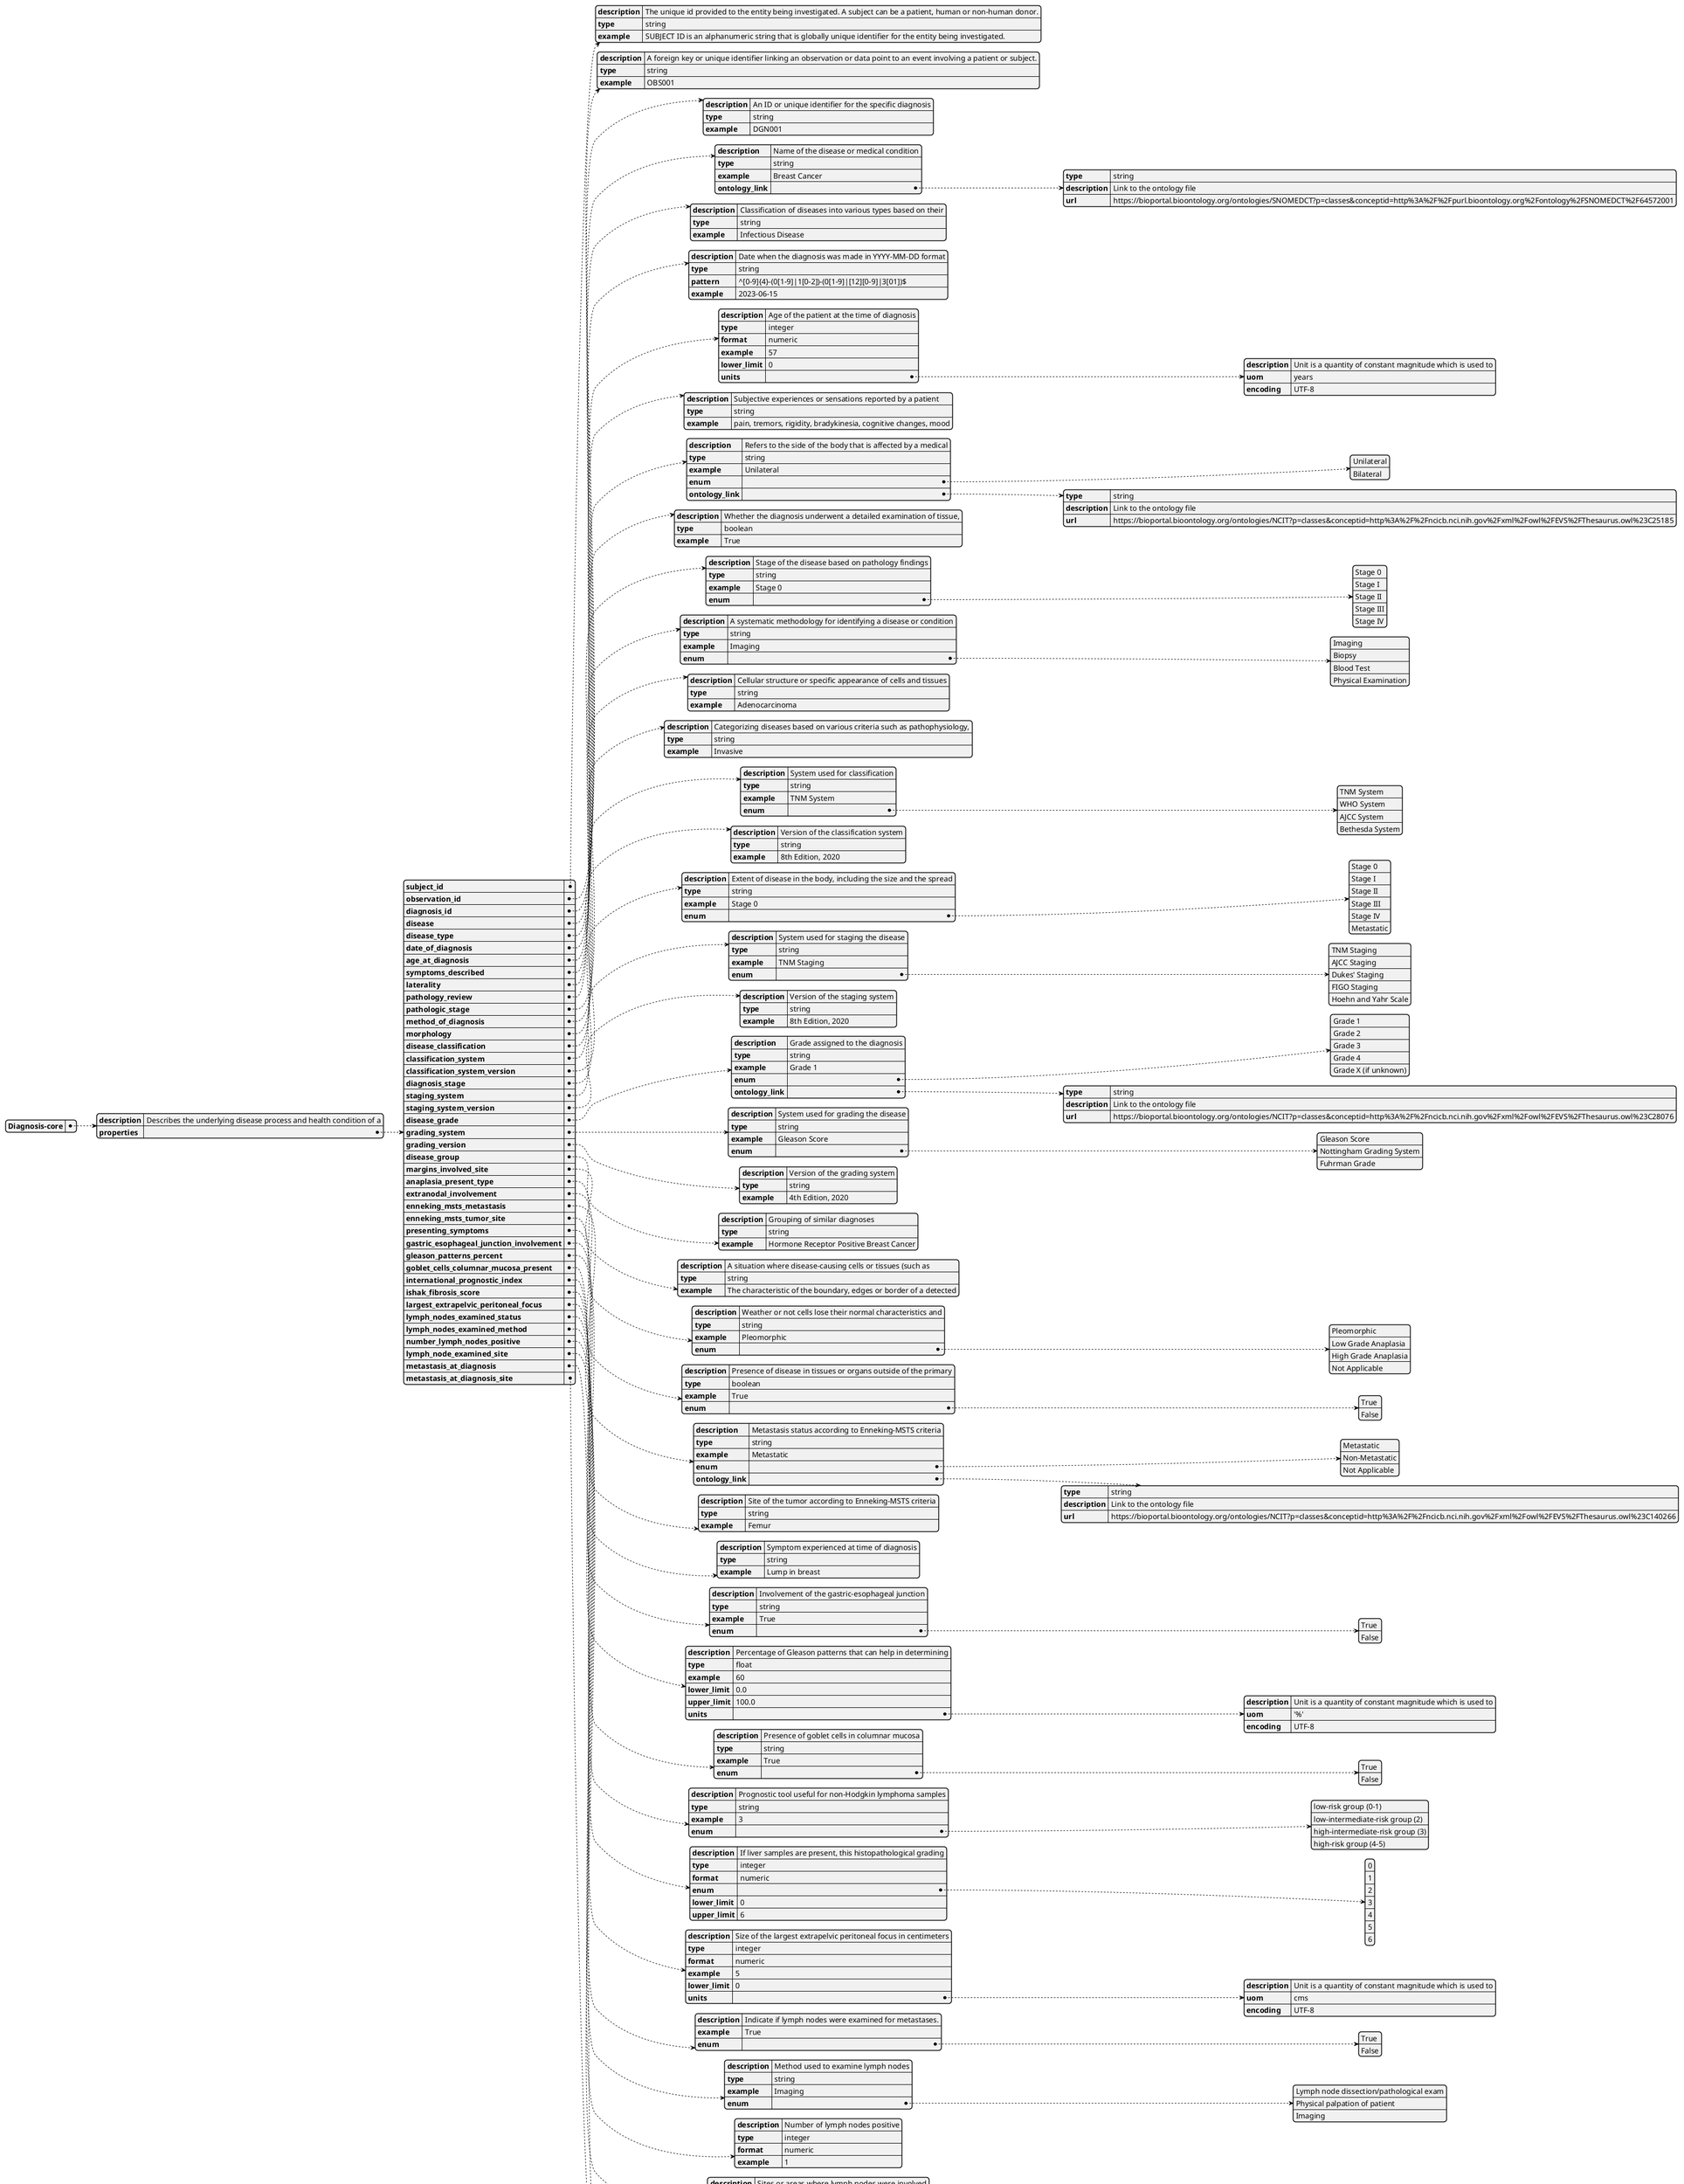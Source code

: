 @startyaml Diagnosis-core  
  Diagnosis-core:
    description: Describes the underlying disease process and health condition of a
      subject n based on clinical evidence and reasoning. Details include type of diseases,
      methods of diagnosis, classification of diseases and symptoms.
    properties:
          subject_id:
            description: The unique id provided to the entity being investigated. A subject can be a patient, human or non-human donor.
            type: string
            example: SUBJECT ID is an alphanumeric string that is globally unique identifier for the entity being investigated.
          observation_id:
            description: A foreign key or unique identifier linking an observation or data point to an event involving a patient or subject.
            type: string
            example: "OBS001"
          diagnosis_id:
            description: An ID or unique identifier for the specific diagnosis
            type: string
            example: DGN001
          disease:
            description: Name of the disease or medical condition
            type: string
            example: Breast Cancer
            ontology_link:
              type: string
              description: Link to the ontology file
              url: https://bioportal.bioontology.org/ontologies/SNOMEDCT?p=classes&conceptid=http%3A%2F%2Fpurl.bioontology.org%2Fontology%2FSNOMEDCT%2F64572001
          disease_type:
            description: Classification of diseases into various types based on their
              causes, characteristics, and the systems they affect
            type: string
            example: Infectious Disease
          date_of_diagnosis:
            description: Date when the diagnosis was made in YYYY-MM-DD format
            type: string
            pattern: "^[0-9]{4}-(0[1-9]|1[0-2])-(0[1-9]|[12][0-9]|3[01])$"
            example: 2023-06-15
          age_at_diagnosis:
            description: Age of the patient at the time of diagnosis
            type: integer
            format: numeric
            example: 57
            lower_limit: 0
            units:
              description: Unit is a quantity of constant magnitude which is used to
                measure the magnitudes of other quantities of the same manner
              uom: years
              encoding: UTF-8
          symptoms_described:
            description: Subjective experiences or sensations reported by a patient
              that indicate a departure from normal function, health, or feeling
            type: string
            example: pain, tremors, rigidity, bradykinesia, cognitive changes, mood
              fluctuations
          laterality:
            description: Refers to the side of the body that is affected by a medical
              condition or disease
            type: string
            example: Unilateral
            enum:
            - Unilateral
            - Bilateral
            ontology_link:
              type: string
              description: Link to the ontology file
              url: https://bioportal.bioontology.org/ontologies/NCIT?p=classes&conceptid=http%3A%2F%2Fncicb.nci.nih.gov%2Fxml%2Fowl%2FEVS%2FThesaurus.owl%23C25185
          pathology_review:
            description: Whether the diagnosis underwent a detailed examination of tissue,
              cell, or body fluid samples to diagnose disease and understand its progression,
              etiology, and effects on the body
            type: boolean
            example: True
          pathologic_stage:
            description: Stage of the disease based on pathology findings
            type: string
            example: Stage 0
            enum:
            - Stage 0
            - Stage I
            - Stage II
            - Stage III
            - Stage IV
          method_of_diagnosis:
            description: A systematic methodology for identifying a disease or condition
              based on a patients symptoms, medical history, physical examination, and
              various diagnostic tests
            type: string
            example: Imaging
            enum:
            - Imaging
            - Biopsy
            - Blood Test
            - Physical Examination
          morphology:
            description: Cellular structure or specific appearance of cells and tissues
              (normal and abnormal) under the light or electron microscope
            type: string
            example: Adenocarcinoma
          disease_classification:
            description: Categorizing diseases based on various criteria such as pathophysiology,
              clinical manifestations, and affected systems
            type: string
            example: Invasive
          classification_system:
            description: System used for classification
            type: string
            example: TNM System
            enum:
            - TNM System
            - WHO System
            - AJCC System
            - Bethesda System
          classification_system_version:
            description: Version of the classification system
            type: string
            example: 8th Edition, 2020
          diagnosis_stage:
            description: Extent of disease in the body, including the size and the spread
            type: string
            example: Stage 0
            enum:
            - Stage 0
            - Stage I
            - Stage II
            - Stage III
            - Stage IV
            - Metastatic
          staging_system:
            description: System used for staging the disease
            type: string
            example: TNM Staging
            enum:
            - TNM Staging
            - AJCC Staging
            - Dukes' Staging
            - FIGO Staging
            - Hoehn and Yahr Scale
          staging_system_version:
            description: Version of the staging system
            type: string
            example: 8th Edition, 2020
          disease_grade:
            description: Grade assigned to the diagnosis
            type: string
            example: Grade 1
            enum:
            - Grade 1
            - Grade 2
            - Grade 3
            - Grade 4
            - Grade X (if unknown)
            ontology_link:
              type: string
              description: Link to the ontology file
              url: https://bioportal.bioontology.org/ontologies/NCIT?p=classes&conceptid=http%3A%2F%2Fncicb.nci.nih.gov%2Fxml%2Fowl%2FEVS%2FThesaurus.owl%23C28076
          grading_system:
            description: System used for grading the disease
            type: string
            example: Gleason Score
            enum:
            - Gleason Score
            - Nottingham Grading System
            - Fuhrman Grade
          grading_version:
            description: Version of the grading system
            type: string
            example: 4th Edition, 2020
          disease_group:
            description: Grouping of similar diagnoses
            type: string
            example: Hormone Receptor Positive Breast Cancer
          margins_involved_site:
            description: A situation where disease-causing cells or tissues (such as
              cancer cells, infectious agents, or abnormal tissue) are present at the
              outer edges (margins) of the tissue that has been surgically removed
            type: string
            example: The characteristic of the boundary, edges or border of a detected
              lesion
          anaplasia_present_type:
            description: Weather or not cells lose their normal characteristics and
              differentiation, appearing more primitive or embryonic
            type: string
            example: Pleomorphic
            enum:
            - Pleomorphic
            - Low Grade Anaplasia
            - High Grade Anaplasia
            - Not Applicable
          extranodal_involvement:
            description: Presence of disease in tissues or organs outside of the primary
              lymph nodes
            type: boolean
            example: True
            enum:
            - True
            - False
          enneking_msts_metastasis:
            description: Metastasis status according to Enneking-MSTS criteria
            type: string
            example: Metastatic
            enum:
            - Metastatic
            - Non-Metastatic
            - Not Applicable
            ontology_link:
              type: string
              description: Link to the ontology file
              url: https://bioportal.bioontology.org/ontologies/NCIT?p=classes&conceptid=http%3A%2F%2Fncicb.nci.nih.gov%2Fxml%2Fowl%2FEVS%2FThesaurus.owl%23C140266
          enneking_msts_tumor_site:
            description: Site of the tumor according to Enneking-MSTS criteria
            type: string
            example: Femur
          presenting_symptoms:
            description: Symptom experienced at time of diagnosis
            type: string
            example: Lump in breast
          gastric_esophageal_junction_involvement:
            description: Involvement of the gastric-esophageal junction
            type: string
            example: True
            enum:
            - True
            - False
          gleason_patterns_percent:
            description: Percentage of Gleason patterns that can help in determining
              the aggressiveness of prostate cancer if present in a tissue sample
            type: float
            example: 60
            lower_limit: 0.0
            upper_limit: 100.0
            units:
              description: Unit is a quantity of constant magnitude which is used to
                measure the magnitudes of other quantities of the same manner
              uom: '%'
              encoding: UTF-8
          goblet_cells_columnar_mucosa_present:
            description: Presence of goblet cells in columnar mucosa
            type: string
            example: True
            enum:
            - True
            - False
          international_prognostic_index:
            description: Prognostic tool useful for non-Hodgkin lymphoma samples
            type: string
            example: 3
            enum:
            - low-risk group (0-1)
            - low-intermediate-risk group (2)
            - high-intermediate-risk group (3)
            - high-risk group (4-5)
          ishak_fibrosis_score:
            description: If liver samples are present, this histopathological grading
              system can assess the degree of fibrosis
            type: integer
            format: numeric
            enum:
            - 0
            - 1
            - 2
            - 3
            - 4
            - 5
            - 6
            lower_limit: 0
            upper_limit: 6
          largest_extrapelvic_peritoneal_focus:
            description: Size of the largest extrapelvic peritoneal focus in centimeters
            type: integer
            format: numeric
            example: 5
            lower_limit: 0
            units:
              description: Unit is a quantity of constant magnitude which is used to
                measure the magnitudes of other quantities of the same manner
              uom: cms
              encoding: UTF-8
          lymph_nodes_examined_status:
            description: Indicate if lymph nodes were examined for metastases.
            example: True
            enum:
            - True
            - False
          lymph_nodes_examined_method:
            description: Method used to examine lymph nodes
            type: string
            example: Imaging
            enum:
            - Lymph node dissection/pathological exam
            - Physical palpation of patient
            - Imaging
          number_lymph_nodes_positive:
            description: Number of lymph nodes positive
            type: integer
            format: numeric
            example: 1
          lymph_node_examined_site:
            description: Sites or areas where lymph nodes were involved
            type: string
            example: Lymph Nodes Involved - Axillary
            enum:
            - Lymph Nodes Involved - Axillary
            - Lymph Nodes Clear - Inguinal
          metastasis_at_diagnosis:
            description: Presence of metastasis at the time of diagnosis
            texample: True
            enum:
            - True
            - False
          metastasis_at_diagnosis_site:
            description: Site(s) of metastasis at the time of diagnosis
            type: string
            example: Liver, Lung, Brain
@endyaml